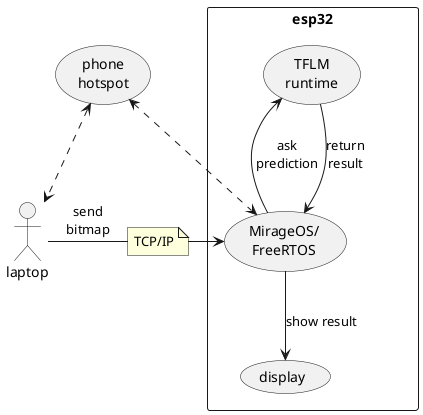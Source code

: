 @startuml
skinparam pacakgeStyle rectangle
actor laptop
'title Demo

note "TCP/IP" as tcpip


(phone\nhotspot) <..> laptop

rectangle esp32 {
        (phone\nhotspot) <..> (MirageOS/\nFreeRTOS)
        laptop -right- tcpip: "send\nbitmap"
        tcpip -right-> (MirageOS/\nFreeRTOS)
        (MirageOS/\nFreeRTOS) -up-> (TFLM\nruntime): "ask\nprediction"
        (TFLM\nruntime) -down-> (MirageOS/\nFreeRTOS): "return\nresult"
        (MirageOS/\nFreeRTOS) -down-> (display): "show result"
}

@enduml
